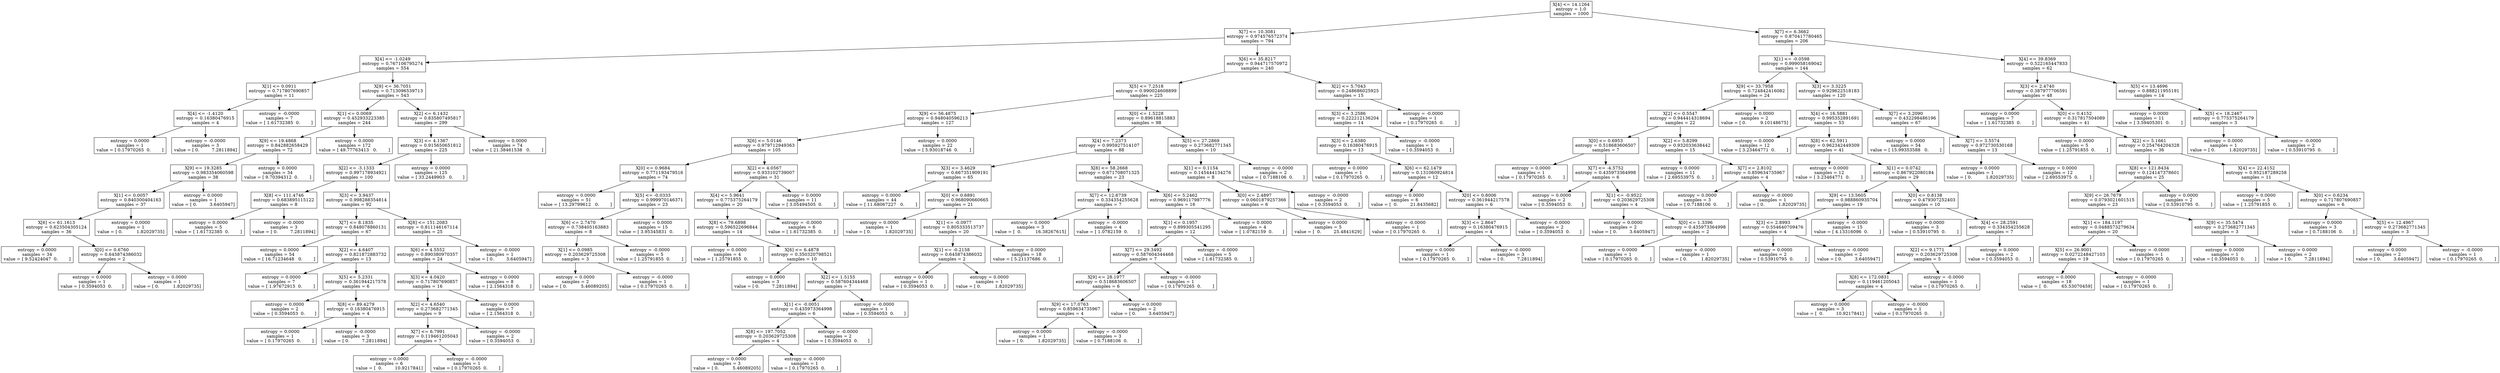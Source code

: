 digraph Tree {
0 [label="X[4] <= 14.1264\nentropy = 1.0\nsamples = 1000", shape="box"] ;
1 [label="X[7] <= 10.3081\nentropy = 0.974576572374\nsamples = 794", shape="box"] ;
0 -> 1 ;
2 [label="X[4] <= -1.0249\nentropy = 0.767106795274\nsamples = 554", shape="box"] ;
1 -> 2 ;
3 [label="X[1] <= 0.0911\nentropy = 0.717807690857\nsamples = 11", shape="box"] ;
2 -> 3 ;
4 [label="X[4] <= -1.4120\nentropy = 0.16380476915\nsamples = 4", shape="box"] ;
3 -> 4 ;
5 [label="entropy = 0.0000\nsamples = 1\nvalue = [ 0.17970265  0.        ]", shape="box"] ;
4 -> 5 ;
6 [label="entropy = -0.0000\nsamples = 3\nvalue = [ 0.         7.2811894]", shape="box"] ;
4 -> 6 ;
7 [label="entropy = -0.0000\nsamples = 7\nvalue = [ 1.61732385  0.        ]", shape="box"] ;
3 -> 7 ;
8 [label="X[9] <= 36.7051\nentropy = 0.713096539713\nsamples = 543", shape="box"] ;
2 -> 8 ;
9 [label="X[1] <= 0.0069\nentropy = 0.452933223385\nsamples = 244", shape="box"] ;
8 -> 9 ;
10 [label="X[9] <= 19.4868\nentropy = 0.842882658429\nsamples = 72", shape="box"] ;
9 -> 10 ;
11 [label="X[9] <= 19.3285\nentropy = 0.983354060598\nsamples = 38", shape="box"] ;
10 -> 11 ;
12 [label="X[1] <= 0.0057\nentropy = 0.840300404163\nsamples = 37", shape="box"] ;
11 -> 12 ;
13 [label="X[6] <= 61.1613\nentropy = 0.623504305124\nsamples = 36", shape="box"] ;
12 -> 13 ;
14 [label="entropy = 0.0000\nsamples = 34\nvalue = [ 9.52424047  0.        ]", shape="box"] ;
13 -> 14 ;
15 [label="X[0] <= 0.6760\nentropy = 0.645874386032\nsamples = 2", shape="box"] ;
13 -> 15 ;
16 [label="entropy = 0.0000\nsamples = 1\nvalue = [ 0.3594053  0.       ]", shape="box"] ;
15 -> 16 ;
17 [label="entropy = 0.0000\nsamples = 1\nvalue = [ 0.          1.82029735]", shape="box"] ;
15 -> 17 ;
18 [label="entropy = 0.0000\nsamples = 1\nvalue = [ 0.          1.82029735]", shape="box"] ;
12 -> 18 ;
19 [label="entropy = 0.0000\nsamples = 1\nvalue = [ 0.         3.6405947]", shape="box"] ;
11 -> 19 ;
20 [label="entropy = 0.0000\nsamples = 34\nvalue = [ 9.70394312  0.        ]", shape="box"] ;
10 -> 20 ;
21 [label="entropy = 0.0000\nsamples = 172\nvalue = [ 49.77763413   0.        ]", shape="box"] ;
9 -> 21 ;
22 [label="X[2] <= 6.1432\nentropy = 0.835807495817\nsamples = 299", shape="box"] ;
8 -> 22 ;
23 [label="X[3] <= 4.1367\nentropy = 0.915650651812\nsamples = 225", shape="box"] ;
22 -> 23 ;
24 [label="X[2] <= -3.1333\nentropy = 0.997178934921\nsamples = 100", shape="box"] ;
23 -> 24 ;
25 [label="X[8] <= 111.4746\nentropy = 0.683895115122\nsamples = 8", shape="box"] ;
24 -> 25 ;
26 [label="entropy = 0.0000\nsamples = 5\nvalue = [ 1.61732385  0.        ]", shape="box"] ;
25 -> 26 ;
27 [label="entropy = -0.0000\nsamples = 3\nvalue = [ 0.         7.2811894]", shape="box"] ;
25 -> 27 ;
28 [label="X[3] <= 3.9437\nentropy = 0.998288354814\nsamples = 92", shape="box"] ;
24 -> 28 ;
29 [label="X[7] <= 8.1835\nentropy = 0.848078860131\nsamples = 67", shape="box"] ;
28 -> 29 ;
30 [label="entropy = 0.0000\nsamples = 54\nvalue = [ 16.71234648   0.        ]", shape="box"] ;
29 -> 30 ;
31 [label="X[2] <= 4.6407\nentropy = 0.821872883732\nsamples = 13", shape="box"] ;
29 -> 31 ;
32 [label="entropy = 0.0000\nsamples = 7\nvalue = [ 1.97672915  0.        ]", shape="box"] ;
31 -> 32 ;
33 [label="X[5] <= 5.2331\nentropy = 0.361944217578\nsamples = 6", shape="box"] ;
31 -> 33 ;
34 [label="entropy = 0.0000\nsamples = 2\nvalue = [ 0.3594053  0.       ]", shape="box"] ;
33 -> 34 ;
35 [label="X[8] <= 89.4279\nentropy = 0.16380476915\nsamples = 4", shape="box"] ;
33 -> 35 ;
36 [label="entropy = 0.0000\nsamples = 1\nvalue = [ 0.17970265  0.        ]", shape="box"] ;
35 -> 36 ;
37 [label="entropy = -0.0000\nsamples = 3\nvalue = [ 0.         7.2811894]", shape="box"] ;
35 -> 37 ;
38 [label="X[8] <= 151.2083\nentropy = 0.811146167114\nsamples = 25", shape="box"] ;
28 -> 38 ;
39 [label="X[6] <= 4.5552\nentropy = 0.890380970357\nsamples = 24", shape="box"] ;
38 -> 39 ;
40 [label="X[3] <= 4.0420\nentropy = 0.717807690857\nsamples = 16", shape="box"] ;
39 -> 40 ;
41 [label="X[2] <= 4.6540\nentropy = 0.273682771345\nsamples = 9", shape="box"] ;
40 -> 41 ;
42 [label="X[7] <= 6.7991\nentropy = 0.119461205043\nsamples = 7", shape="box"] ;
41 -> 42 ;
43 [label="entropy = 0.0000\nsamples = 6\nvalue = [  0.         10.9217841]", shape="box"] ;
42 -> 43 ;
44 [label="entropy = -0.0000\nsamples = 1\nvalue = [ 0.17970265  0.        ]", shape="box"] ;
42 -> 44 ;
45 [label="entropy = -0.0000\nsamples = 2\nvalue = [ 0.3594053  0.       ]", shape="box"] ;
41 -> 45 ;
46 [label="entropy = 0.0000\nsamples = 7\nvalue = [ 2.1564318  0.       ]", shape="box"] ;
40 -> 46 ;
47 [label="entropy = 0.0000\nsamples = 8\nvalue = [ 2.1564318  0.       ]", shape="box"] ;
39 -> 47 ;
48 [label="entropy = -0.0000\nsamples = 1\nvalue = [ 0.         3.6405947]", shape="box"] ;
38 -> 48 ;
49 [label="entropy = 0.0000\nsamples = 125\nvalue = [ 33.2449903   0.       ]", shape="box"] ;
23 -> 49 ;
50 [label="entropy = 0.0000\nsamples = 74\nvalue = [ 21.38461538   0.        ]", shape="box"] ;
22 -> 50 ;
51 [label="X[6] <= 35.8217\nentropy = 0.944717570972\nsamples = 240", shape="box"] ;
1 -> 51 ;
52 [label="X[5] <= 7.2518\nentropy = 0.990024608899\nsamples = 225", shape="box"] ;
51 -> 52 ;
53 [label="X[9] <= 56.4875\nentropy = 0.948040596213\nsamples = 127", shape="box"] ;
52 -> 53 ;
54 [label="X[6] <= 5.0146\nentropy = 0.979712949363\nsamples = 105", shape="box"] ;
53 -> 54 ;
55 [label="X[0] <= 0.9684\nentropy = 0.771193479516\nsamples = 74", shape="box"] ;
54 -> 55 ;
56 [label="entropy = 0.0000\nsamples = 51\nvalue = [ 13.29799612   0.        ]", shape="box"] ;
55 -> 56 ;
57 [label="X[5] <= -0.0333\nentropy = 0.999970146371\nsamples = 23", shape="box"] ;
55 -> 57 ;
58 [label="X[6] <= 2.7470\nentropy = 0.738405163883\nsamples = 8", shape="box"] ;
57 -> 58 ;
59 [label="X[1] <= 0.0985\nentropy = 0.203629725308\nsamples = 3", shape="box"] ;
58 -> 59 ;
60 [label="entropy = 0.0000\nsamples = 2\nvalue = [ 0.          5.46089205]", shape="box"] ;
59 -> 60 ;
61 [label="entropy = -0.0000\nsamples = 1\nvalue = [ 0.17970265  0.        ]", shape="box"] ;
59 -> 61 ;
62 [label="entropy = -0.0000\nsamples = 5\nvalue = [ 1.25791855  0.        ]", shape="box"] ;
58 -> 62 ;
63 [label="entropy = 0.0000\nsamples = 15\nvalue = [ 3.95345831  0.        ]", shape="box"] ;
57 -> 63 ;
64 [label="X[2] <= 4.0567\nentropy = 0.933102739007\nsamples = 31", shape="box"] ;
54 -> 64 ;
65 [label="X[4] <= 5.9641\nentropy = 0.775375264179\nsamples = 20", shape="box"] ;
64 -> 65 ;
66 [label="X[8] <= 79.6898\nentropy = 0.596522696844\nsamples = 14", shape="box"] ;
65 -> 66 ;
67 [label="entropy = 0.0000\nsamples = 4\nvalue = [ 1.25791855  0.        ]", shape="box"] ;
66 -> 67 ;
68 [label="X[6] <= 6.4878\nentropy = 0.350320798521\nsamples = 10", shape="box"] ;
66 -> 68 ;
69 [label="entropy = 0.0000\nsamples = 3\nvalue = [ 0.         7.2811894]", shape="box"] ;
68 -> 69 ;
70 [label="X[2] <= 1.5155\nentropy = 0.587604344468\nsamples = 7", shape="box"] ;
68 -> 70 ;
71 [label="X[1] <= -0.0051\nentropy = 0.435973364998\nsamples = 6", shape="box"] ;
70 -> 71 ;
72 [label="X[8] <= 197.7052\nentropy = 0.203629725308\nsamples = 4", shape="box"] ;
71 -> 72 ;
73 [label="entropy = 0.0000\nsamples = 3\nvalue = [ 0.          5.46089205]", shape="box"] ;
72 -> 73 ;
74 [label="entropy = -0.0000\nsamples = 1\nvalue = [ 0.17970265  0.        ]", shape="box"] ;
72 -> 74 ;
75 [label="entropy = -0.0000\nsamples = 2\nvalue = [ 0.3594053  0.       ]", shape="box"] ;
71 -> 75 ;
76 [label="entropy = -0.0000\nsamples = 1\nvalue = [ 0.3594053  0.       ]", shape="box"] ;
70 -> 76 ;
77 [label="entropy = -0.0000\nsamples = 6\nvalue = [ 1.61732385  0.        ]", shape="box"] ;
65 -> 77 ;
78 [label="entropy = 0.0000\nsamples = 11\nvalue = [ 3.05494505  0.        ]", shape="box"] ;
64 -> 78 ;
79 [label="entropy = 0.0000\nsamples = 22\nvalue = [ 5.93018746  0.        ]", shape="box"] ;
53 -> 79 ;
80 [label="X[0] <= 1.5228\nentropy = 0.89618815883\nsamples = 98", shape="box"] ;
52 -> 80 ;
81 [label="X[4] <= 7.2373\nentropy = 0.995927514107\nsamples = 88", shape="box"] ;
80 -> 81 ;
82 [label="X[3] <= 3.4629\nentropy = 0.667351909191\nsamples = 65", shape="box"] ;
81 -> 82 ;
83 [label="entropy = 0.0000\nsamples = 44\nvalue = [ 11.68067227   0.        ]", shape="box"] ;
82 -> 83 ;
84 [label="X[0] <= 0.6891\nentropy = 0.968090660665\nsamples = 21", shape="box"] ;
82 -> 84 ;
85 [label="entropy = 0.0000\nsamples = 1\nvalue = [ 0.          1.82029735]", shape="box"] ;
84 -> 85 ;
86 [label="X[1] <= -0.0977\nentropy = 0.805333513737\nsamples = 20", shape="box"] ;
84 -> 86 ;
87 [label="X[1] <= -0.2158\nentropy = 0.645874386032\nsamples = 2", shape="box"] ;
86 -> 87 ;
88 [label="entropy = 0.0000\nsamples = 1\nvalue = [ 0.3594053  0.       ]", shape="box"] ;
87 -> 88 ;
89 [label="entropy = 0.0000\nsamples = 1\nvalue = [ 0.          1.82029735]", shape="box"] ;
87 -> 89 ;
90 [label="entropy = 0.0000\nsamples = 18\nvalue = [ 5.21137686  0.        ]", shape="box"] ;
86 -> 90 ;
91 [label="X[8] <= 58.2668\nentropy = 0.671708071325\nsamples = 23", shape="box"] ;
81 -> 91 ;
92 [label="X[7] <= 12.6739\nentropy = 0.334354255628\nsamples = 7", shape="box"] ;
91 -> 92 ;
93 [label="entropy = 0.0000\nsamples = 3\nvalue = [  0.          16.38267615]", shape="box"] ;
92 -> 93 ;
94 [label="entropy = -0.0000\nsamples = 4\nvalue = [ 1.0782159  0.       ]", shape="box"] ;
92 -> 94 ;
95 [label="X[6] <= 5.2462\nentropy = 0.969117987776\nsamples = 16", shape="box"] ;
91 -> 95 ;
96 [label="X[1] <= 0.1957\nentropy = 0.899305541295\nsamples = 12", shape="box"] ;
95 -> 96 ;
97 [label="X[7] <= 29.3492\nentropy = 0.587604344468\nsamples = 7", shape="box"] ;
96 -> 97 ;
98 [label="X[9] <= 28.1977\nentropy = 0.518683606507\nsamples = 6", shape="box"] ;
97 -> 98 ;
99 [label="X[9] <= 17.0763\nentropy = 0.859634735967\nsamples = 4", shape="box"] ;
98 -> 99 ;
100 [label="entropy = 0.0000\nsamples = 1\nvalue = [ 0.          1.82029735]", shape="box"] ;
99 -> 100 ;
101 [label="entropy = -0.0000\nsamples = 3\nvalue = [ 0.7188106  0.       ]", shape="box"] ;
99 -> 101 ;
102 [label="entropy = 0.0000\nsamples = 2\nvalue = [ 0.         3.6405947]", shape="box"] ;
98 -> 102 ;
103 [label="entropy = -0.0000\nsamples = 1\nvalue = [ 0.17970265  0.        ]", shape="box"] ;
97 -> 103 ;
104 [label="entropy = -0.0000\nsamples = 5\nvalue = [ 1.61732385  0.        ]", shape="box"] ;
96 -> 104 ;
105 [label="entropy = 0.0000\nsamples = 4\nvalue = [ 1.0782159  0.       ]", shape="box"] ;
95 -> 105 ;
106 [label="X[5] <= 27.2869\nentropy = 0.273682771345\nsamples = 10", shape="box"] ;
80 -> 106 ;
107 [label="X[1] <= 0.1154\nentropy = 0.145444134276\nsamples = 8", shape="box"] ;
106 -> 107 ;
108 [label="X[0] <= 2.4897\nentropy = 0.0601879257366\nsamples = 6", shape="box"] ;
107 -> 108 ;
109 [label="entropy = 0.0000\nsamples = 5\nvalue = [  0.         25.4841629]", shape="box"] ;
108 -> 109 ;
110 [label="entropy = -0.0000\nsamples = 1\nvalue = [ 0.17970265  0.        ]", shape="box"] ;
108 -> 110 ;
111 [label="entropy = -0.0000\nsamples = 2\nvalue = [ 0.3594053  0.       ]", shape="box"] ;
107 -> 111 ;
112 [label="entropy = -0.0000\nsamples = 2\nvalue = [ 0.7188106  0.       ]", shape="box"] ;
106 -> 112 ;
113 [label="X[2] <= 5.7043\nentropy = 0.248686025925\nsamples = 15", shape="box"] ;
51 -> 113 ;
114 [label="X[3] <= 3.2586\nentropy = 0.222212136204\nsamples = 14", shape="box"] ;
113 -> 114 ;
115 [label="X[3] <= 2.6380\nentropy = 0.16380476915\nsamples = 13", shape="box"] ;
114 -> 115 ;
116 [label="entropy = 0.0000\nsamples = 1\nvalue = [ 0.17970265  0.        ]", shape="box"] ;
115 -> 116 ;
117 [label="X[6] <= 62.1479\nentropy = 0.131060924814\nsamples = 12", shape="box"] ;
115 -> 117 ;
118 [label="entropy = 0.0000\nsamples = 6\nvalue = [  0.         21.8435682]", shape="box"] ;
117 -> 118 ;
119 [label="X[0] <= 0.8006\nentropy = 0.361944217578\nsamples = 6", shape="box"] ;
117 -> 119 ;
120 [label="X[3] <= 2.8647\nentropy = 0.16380476915\nsamples = 4", shape="box"] ;
119 -> 120 ;
121 [label="entropy = 0.0000\nsamples = 1\nvalue = [ 0.17970265  0.        ]", shape="box"] ;
120 -> 121 ;
122 [label="entropy = -0.0000\nsamples = 3\nvalue = [ 0.         7.2811894]", shape="box"] ;
120 -> 122 ;
123 [label="entropy = -0.0000\nsamples = 2\nvalue = [ 0.3594053  0.       ]", shape="box"] ;
119 -> 123 ;
124 [label="entropy = -0.0000\nsamples = 1\nvalue = [ 0.3594053  0.       ]", shape="box"] ;
114 -> 124 ;
125 [label="entropy = -0.0000\nsamples = 1\nvalue = [ 0.17970265  0.        ]", shape="box"] ;
113 -> 125 ;
126 [label="X[7] <= 6.3662\nentropy = 0.870417780465\nsamples = 206", shape="box"] ;
0 -> 126 ;
127 [label="X[1] <= -0.0598\nentropy = 0.999058169042\nsamples = 144", shape="box"] ;
126 -> 127 ;
128 [label="X[9] <= 33.7958\nentropy = 0.724842416082\nsamples = 24", shape="box"] ;
127 -> 128 ;
129 [label="X[2] <= 0.5547\nentropy = 0.944414318694\nsamples = 22", shape="box"] ;
128 -> 129 ;
130 [label="X[0] <= 0.6953\nentropy = 0.518683606507\nsamples = 7", shape="box"] ;
129 -> 130 ;
131 [label="entropy = 0.0000\nsamples = 1\nvalue = [ 0.17970265  0.        ]", shape="box"] ;
130 -> 131 ;
132 [label="X[7] <= -4.5752\nentropy = 0.435973364998\nsamples = 6", shape="box"] ;
130 -> 132 ;
133 [label="entropy = 0.0000\nsamples = 2\nvalue = [ 0.3594053  0.       ]", shape="box"] ;
132 -> 133 ;
134 [label="X[1] <= -0.9522\nentropy = 0.203629725308\nsamples = 4", shape="box"] ;
132 -> 134 ;
135 [label="entropy = 0.0000\nsamples = 2\nvalue = [ 0.         3.6405947]", shape="box"] ;
134 -> 135 ;
136 [label="X[0] <= 1.3396\nentropy = 0.435973364998\nsamples = 2", shape="box"] ;
134 -> 136 ;
137 [label="entropy = 0.0000\nsamples = 1\nvalue = [ 0.17970265  0.        ]", shape="box"] ;
136 -> 137 ;
138 [label="entropy = -0.0000\nsamples = 1\nvalue = [ 0.          1.82029735]", shape="box"] ;
136 -> 138 ;
139 [label="X[2] <= 5.8299\nentropy = 0.932033638442\nsamples = 15", shape="box"] ;
129 -> 139 ;
140 [label="entropy = 0.0000\nsamples = 11\nvalue = [ 2.69553975  0.        ]", shape="box"] ;
139 -> 140 ;
141 [label="X[7] <= 2.8102\nentropy = 0.859634735967\nsamples = 4", shape="box"] ;
139 -> 141 ;
142 [label="entropy = 0.0000\nsamples = 3\nvalue = [ 0.7188106  0.       ]", shape="box"] ;
141 -> 142 ;
143 [label="entropy = -0.0000\nsamples = 1\nvalue = [ 0.          1.82029735]", shape="box"] ;
141 -> 143 ;
144 [label="entropy = 0.0000\nsamples = 2\nvalue = [ 0.          9.10148675]", shape="box"] ;
128 -> 144 ;
145 [label="X[3] <= 3.3225\nentropy = 0.929622518183\nsamples = 120", shape="box"] ;
127 -> 145 ;
146 [label="X[4] <= 16.5881\nentropy = 0.995352891691\nsamples = 53", shape="box"] ;
145 -> 146 ;
147 [label="entropy = 0.0000\nsamples = 12\nvalue = [ 3.23464771  0.        ]", shape="box"] ;
146 -> 147 ;
148 [label="X[8] <= 62.5911\nentropy = 0.962342449309\nsamples = 41", shape="box"] ;
146 -> 148 ;
149 [label="entropy = 0.0000\nsamples = 12\nvalue = [ 3.23464771  0.        ]", shape="box"] ;
148 -> 149 ;
150 [label="X[1] <= 0.0742\nentropy = 0.867922080184\nsamples = 29", shape="box"] ;
148 -> 150 ;
151 [label="X[9] <= 13.5605\nentropy = 0.988860935704\nsamples = 19", shape="box"] ;
150 -> 151 ;
152 [label="X[3] <= 2.8993\nentropy = 0.554640709476\nsamples = 4", shape="box"] ;
151 -> 152 ;
153 [label="entropy = 0.0000\nsamples = 2\nvalue = [ 0.53910795  0.        ]", shape="box"] ;
152 -> 153 ;
154 [label="entropy = -0.0000\nsamples = 2\nvalue = [ 0.         3.6405947]", shape="box"] ;
152 -> 154 ;
155 [label="entropy = -0.0000\nsamples = 15\nvalue = [ 4.13316096  0.        ]", shape="box"] ;
151 -> 155 ;
156 [label="X[0] <= 0.8138\nentropy = 0.479307252403\nsamples = 10", shape="box"] ;
150 -> 156 ;
157 [label="entropy = 0.0000\nsamples = 3\nvalue = [ 0.53910795  0.        ]", shape="box"] ;
156 -> 157 ;
158 [label="X[4] <= 28.2591\nentropy = 0.334354255628\nsamples = 7", shape="box"] ;
156 -> 158 ;
159 [label="X[2] <= 9.1771\nentropy = 0.203629725308\nsamples = 5", shape="box"] ;
158 -> 159 ;
160 [label="X[8] <= 172.0831\nentropy = 0.119461205043\nsamples = 4", shape="box"] ;
159 -> 160 ;
161 [label="entropy = 0.0000\nsamples = 3\nvalue = [  0.         10.9217841]", shape="box"] ;
160 -> 161 ;
162 [label="entropy = -0.0000\nsamples = 1\nvalue = [ 0.17970265  0.        ]", shape="box"] ;
160 -> 162 ;
163 [label="entropy = -0.0000\nsamples = 1\nvalue = [ 0.17970265  0.        ]", shape="box"] ;
159 -> 163 ;
164 [label="entropy = 0.0000\nsamples = 2\nvalue = [ 0.3594053  0.       ]", shape="box"] ;
158 -> 164 ;
165 [label="X[7] <= 3.2090\nentropy = 0.432298486196\nsamples = 67", shape="box"] ;
145 -> 165 ;
166 [label="entropy = 0.0000\nsamples = 54\nvalue = [ 15.99353588   0.        ]", shape="box"] ;
165 -> 166 ;
167 [label="X[7] <= 3.5574\nentropy = 0.972730530168\nsamples = 13", shape="box"] ;
165 -> 167 ;
168 [label="entropy = 0.0000\nsamples = 1\nvalue = [ 0.          1.82029735]", shape="box"] ;
167 -> 168 ;
169 [label="entropy = 0.0000\nsamples = 12\nvalue = [ 2.69553975  0.        ]", shape="box"] ;
167 -> 169 ;
170 [label="X[4] <= 39.8369\nentropy = 0.522165447833\nsamples = 62", shape="box"] ;
126 -> 170 ;
171 [label="X[3] <= 2.4740\nentropy = 0.387977706591\nsamples = 48", shape="box"] ;
170 -> 171 ;
172 [label="entropy = 0.0000\nsamples = 7\nvalue = [ 1.61732385  0.        ]", shape="box"] ;
171 -> 172 ;
173 [label="X[0] <= 0.4152\nentropy = 0.317817504089\nsamples = 41", shape="box"] ;
171 -> 173 ;
174 [label="entropy = 0.0000\nsamples = 5\nvalue = [ 1.25791855  0.        ]", shape="box"] ;
173 -> 174 ;
175 [label="X[2] <= 5.1661\nentropy = 0.254764204328\nsamples = 36", shape="box"] ;
173 -> 175 ;
176 [label="X[8] <= 121.8434\nentropy = 0.124147378601\nsamples = 25", shape="box"] ;
175 -> 176 ;
177 [label="X[9] <= 26.7679\nentropy = 0.0793021601515\nsamples = 23", shape="box"] ;
176 -> 177 ;
178 [label="X[1] <= 184.1197\nentropy = 0.0488573279634\nsamples = 20", shape="box"] ;
177 -> 178 ;
179 [label="X[5] <= 26.9001\nentropy = 0.0272248427103\nsamples = 19", shape="box"] ;
178 -> 179 ;
180 [label="entropy = 0.0000\nsamples = 18\nvalue = [  0.          65.53070459]", shape="box"] ;
179 -> 180 ;
181 [label="entropy = -0.0000\nsamples = 1\nvalue = [ 0.17970265  0.        ]", shape="box"] ;
179 -> 181 ;
182 [label="entropy = -0.0000\nsamples = 1\nvalue = [ 0.17970265  0.        ]", shape="box"] ;
178 -> 182 ;
183 [label="X[9] <= 35.5474\nentropy = 0.273682771345\nsamples = 3", shape="box"] ;
177 -> 183 ;
184 [label="entropy = 0.0000\nsamples = 1\nvalue = [ 0.3594053  0.       ]", shape="box"] ;
183 -> 184 ;
185 [label="entropy = 0.0000\nsamples = 2\nvalue = [ 0.         7.2811894]", shape="box"] ;
183 -> 185 ;
186 [label="entropy = 0.0000\nsamples = 2\nvalue = [ 0.53910795  0.        ]", shape="box"] ;
176 -> 186 ;
187 [label="X[4] <= 22.4152\nentropy = 0.952187289258\nsamples = 11", shape="box"] ;
175 -> 187 ;
188 [label="entropy = 0.0000\nsamples = 5\nvalue = [ 1.25791855  0.        ]", shape="box"] ;
187 -> 188 ;
189 [label="X[0] <= 0.6234\nentropy = 0.717807690857\nsamples = 6", shape="box"] ;
187 -> 189 ;
190 [label="entropy = 0.0000\nsamples = 3\nvalue = [ 0.7188106  0.       ]", shape="box"] ;
189 -> 190 ;
191 [label="X[5] <= 12.4967\nentropy = 0.273682771345\nsamples = 3", shape="box"] ;
189 -> 191 ;
192 [label="entropy = 0.0000\nsamples = 2\nvalue = [ 0.         3.6405947]", shape="box"] ;
191 -> 192 ;
193 [label="entropy = -0.0000\nsamples = 1\nvalue = [ 0.17970265  0.        ]", shape="box"] ;
191 -> 193 ;
194 [label="X[5] <= 13.4696\nentropy = 0.888211955191\nsamples = 14", shape="box"] ;
170 -> 194 ;
195 [label="entropy = 0.0000\nsamples = 11\nvalue = [ 3.59405301  0.        ]", shape="box"] ;
194 -> 195 ;
196 [label="X[5] <= 18.2467\nentropy = 0.775375264179\nsamples = 3", shape="box"] ;
194 -> 196 ;
197 [label="entropy = 0.0000\nsamples = 1\nvalue = [ 0.          1.82029735]", shape="box"] ;
196 -> 197 ;
198 [label="entropy = -0.0000\nsamples = 2\nvalue = [ 0.53910795  0.        ]", shape="box"] ;
196 -> 198 ;
}